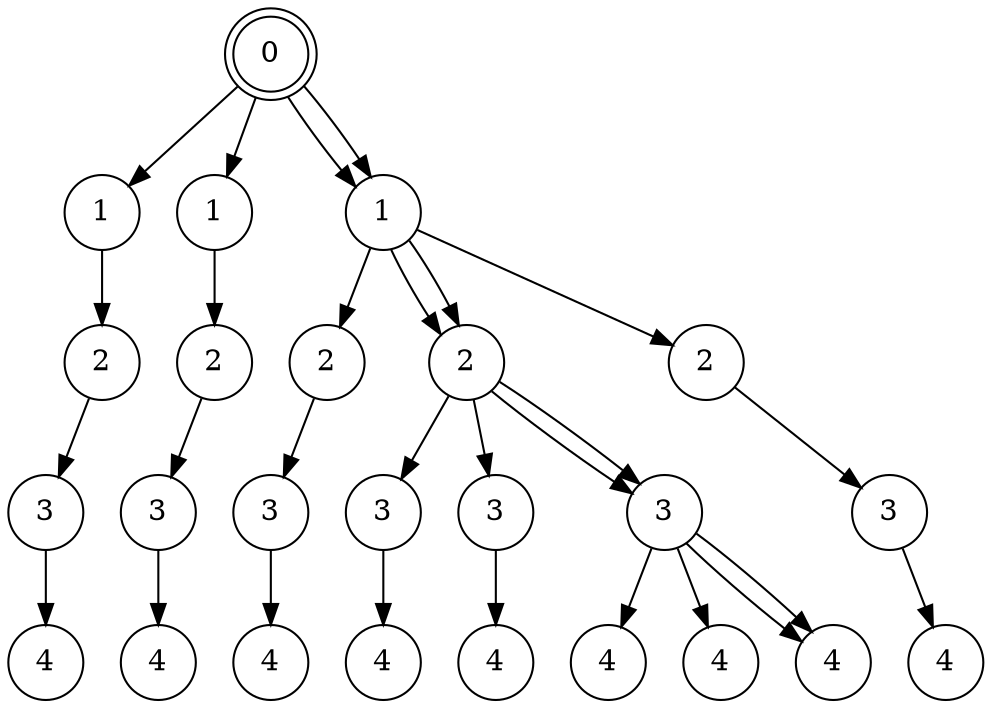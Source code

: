 digraph "7b10a609-60ba-416a-8572-7e3ebf8c1bc5" {
	"bb6eb604-1cfa-400f-8f83-f6a2dcc281de" [label=0 shape=doublecircle]
	"bb6eb604-1cfa-400f-8f83-f6a2dcc281de" -> "eac2c2c1-5d72-483d-a4d6-f823f1db8dd6" [label=""]
	"eac2c2c1-5d72-483d-a4d6-f823f1db8dd6" [label=1 shape=circle]
	"eac2c2c1-5d72-483d-a4d6-f823f1db8dd6" -> "9de303f5-8e53-4437-b154-88c9450cbdf0" [label=""]
	"9de303f5-8e53-4437-b154-88c9450cbdf0" [label=2 shape=circle]
	"9de303f5-8e53-4437-b154-88c9450cbdf0" -> "90895d83-fae1-4800-804c-16c725bfd554" [label=""]
	"90895d83-fae1-4800-804c-16c725bfd554" [label=3 shape=circle]
	"90895d83-fae1-4800-804c-16c725bfd554" -> "54190aa1-8f5f-43a6-8274-8b6285739084" [label=""]
	"54190aa1-8f5f-43a6-8274-8b6285739084" [label=4 shape=circle]
	"bb6eb604-1cfa-400f-8f83-f6a2dcc281de" -> "a45a9fbd-ae38-4f16-a48a-23e02d1911b8" [label=""]
	"a45a9fbd-ae38-4f16-a48a-23e02d1911b8" [label=1 shape=circle]
	"a45a9fbd-ae38-4f16-a48a-23e02d1911b8" -> "2f8aae5f-dd0a-4437-b2c3-0bbc07429fbb" [label=""]
	"2f8aae5f-dd0a-4437-b2c3-0bbc07429fbb" [label=2 shape=circle]
	"2f8aae5f-dd0a-4437-b2c3-0bbc07429fbb" -> "539b192f-46bb-4cfa-807f-e54741d4c1b0" [label=""]
	"539b192f-46bb-4cfa-807f-e54741d4c1b0" [label=3 shape=circle]
	"539b192f-46bb-4cfa-807f-e54741d4c1b0" -> "afecb238-8a53-4c57-aec2-6a26ff0cd971" [label=""]
	"afecb238-8a53-4c57-aec2-6a26ff0cd971" [label=4 shape=circle]
	"bb6eb604-1cfa-400f-8f83-f6a2dcc281de" -> "3d6fd346-b560-4824-aa16-e68e605f52e4" [label=""]
	"3d6fd346-b560-4824-aa16-e68e605f52e4" [label=1 shape=circle]
	"3d6fd346-b560-4824-aa16-e68e605f52e4" -> "6e4adc7e-c6e8-4718-921b-cbc14170e06f" [label=""]
	"6e4adc7e-c6e8-4718-921b-cbc14170e06f" [label=2 shape=circle]
	"6e4adc7e-c6e8-4718-921b-cbc14170e06f" -> "6dbed2c1-6938-4c7a-b70b-dcef0c14c3e6" [label=""]
	"6dbed2c1-6938-4c7a-b70b-dcef0c14c3e6" [label=3 shape=circle]
	"6dbed2c1-6938-4c7a-b70b-dcef0c14c3e6" -> "1f1361b9-d1f8-4fee-9646-3772fa2f3cb2" [label=""]
	"1f1361b9-d1f8-4fee-9646-3772fa2f3cb2" [label=4 shape=circle]
	"3d6fd346-b560-4824-aa16-e68e605f52e4" -> "fdff511a-aba7-4de6-bb10-9fa68ca08595" [label=""]
	"fdff511a-aba7-4de6-bb10-9fa68ca08595" [label=2 shape=circle]
	"fdff511a-aba7-4de6-bb10-9fa68ca08595" -> "716d5572-f3d4-473f-b704-3f6712d9af29" [label=""]
	"716d5572-f3d4-473f-b704-3f6712d9af29" [label=3 shape=circle]
	"716d5572-f3d4-473f-b704-3f6712d9af29" -> "60d5eece-df50-4623-8df6-5a2831b27e6f" [label=""]
	"60d5eece-df50-4623-8df6-5a2831b27e6f" [label=4 shape=circle]
	"fdff511a-aba7-4de6-bb10-9fa68ca08595" -> "41c76483-c32f-4b98-8405-56c1e87bd850" [label=""]
	"41c76483-c32f-4b98-8405-56c1e87bd850" [label=3 shape=circle]
	"41c76483-c32f-4b98-8405-56c1e87bd850" -> "8f58f88d-2a83-4e6e-9499-2cf02ee85716" [label=""]
	"8f58f88d-2a83-4e6e-9499-2cf02ee85716" [label=4 shape=circle]
	"fdff511a-aba7-4de6-bb10-9fa68ca08595" -> "2114c415-e760-4a4a-910b-72c7ecde012a" [label=""]
	"2114c415-e760-4a4a-910b-72c7ecde012a" [label=3 shape=circle]
	"2114c415-e760-4a4a-910b-72c7ecde012a" -> "28dd15bf-efb9-4a77-a6ca-c042f6803a41" [label=""]
	"28dd15bf-efb9-4a77-a6ca-c042f6803a41" [label=4 shape=circle]
	"2114c415-e760-4a4a-910b-72c7ecde012a" -> "8143bf59-5562-4a30-9639-d4b0c94729ba" [label=""]
	"8143bf59-5562-4a30-9639-d4b0c94729ba" [label=4 shape=circle]
	"2114c415-e760-4a4a-910b-72c7ecde012a" -> "c8ce852c-e958-45bf-ac5e-1d89c393a5e1" [label=""]
	"c8ce852c-e958-45bf-ac5e-1d89c393a5e1" [label=4 shape=circle]
	"2114c415-e760-4a4a-910b-72c7ecde012a" -> "c8ce852c-e958-45bf-ac5e-1d89c393a5e1" [label=""]
	"fdff511a-aba7-4de6-bb10-9fa68ca08595" -> "2114c415-e760-4a4a-910b-72c7ecde012a" [label=""]
	"3d6fd346-b560-4824-aa16-e68e605f52e4" -> "2e60b043-73b7-4c8f-b382-0068101c8c21" [label=""]
	"2e60b043-73b7-4c8f-b382-0068101c8c21" [label=2 shape=circle]
	"2e60b043-73b7-4c8f-b382-0068101c8c21" -> "e2b3a8ed-8a30-45d1-a83b-b208ad3fda3f" [label=""]
	"e2b3a8ed-8a30-45d1-a83b-b208ad3fda3f" [label=3 shape=circle]
	"e2b3a8ed-8a30-45d1-a83b-b208ad3fda3f" -> "ebc6b379-7ee1-4413-97e1-9c03252890f5" [label=""]
	"ebc6b379-7ee1-4413-97e1-9c03252890f5" [label=4 shape=circle]
	"3d6fd346-b560-4824-aa16-e68e605f52e4" -> "fdff511a-aba7-4de6-bb10-9fa68ca08595" [label=""]
	"bb6eb604-1cfa-400f-8f83-f6a2dcc281de" -> "3d6fd346-b560-4824-aa16-e68e605f52e4" [label=""]
}
